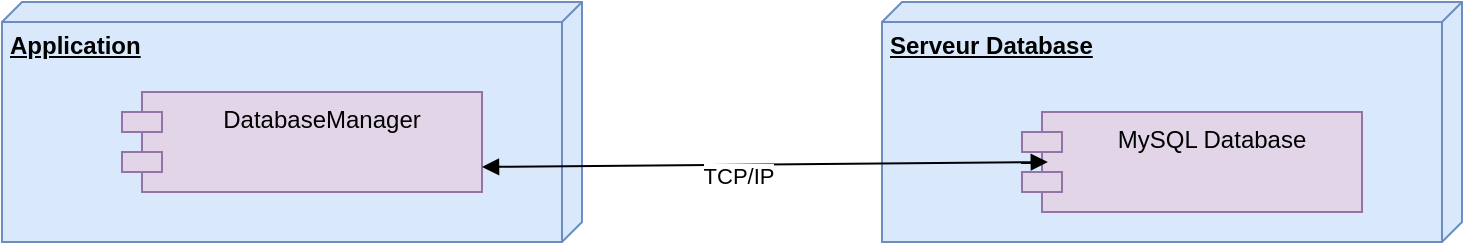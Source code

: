 <mxfile version="20.5.3" type="github">
  <diagram id="tWSCRparI_eyfr4BWFSb" name="Page-1">
    <mxGraphModel dx="1422" dy="737" grid="1" gridSize="10" guides="1" tooltips="1" connect="1" arrows="1" fold="1" page="1" pageScale="1" pageWidth="827" pageHeight="1169" math="0" shadow="0">
      <root>
        <mxCell id="0" />
        <mxCell id="1" parent="0" />
        <mxCell id="CN4mKpQYpGoXJpsEqqMO-1" value="&lt;b&gt;Application&lt;/b&gt;" style="verticalAlign=top;align=left;spacingTop=8;spacingLeft=2;spacingRight=12;shape=cube;size=10;direction=south;fontStyle=4;html=1;fillColor=#dae8fc;strokeColor=#6c8ebf;" vertex="1" parent="1">
          <mxGeometry x="50" y="280" width="290" height="120" as="geometry" />
        </mxCell>
        <mxCell id="CN4mKpQYpGoXJpsEqqMO-2" value="&lt;b&gt;Serveur Database&lt;/b&gt;" style="verticalAlign=top;align=left;spacingTop=8;spacingLeft=2;spacingRight=12;shape=cube;size=10;direction=south;fontStyle=4;html=1;fillColor=#dae8fc;strokeColor=#6c8ebf;" vertex="1" parent="1">
          <mxGeometry x="490" y="280" width="290" height="120" as="geometry" />
        </mxCell>
        <mxCell id="CN4mKpQYpGoXJpsEqqMO-4" value="MySQL Database" style="shape=module;align=left;spacingLeft=20;align=center;verticalAlign=top;fillColor=#e1d5e7;strokeColor=#9673a6;" vertex="1" parent="1">
          <mxGeometry x="560" y="335" width="170" height="50" as="geometry" />
        </mxCell>
        <mxCell id="CN4mKpQYpGoXJpsEqqMO-5" value="DatabaseManager" style="shape=module;align=left;spacingLeft=20;align=center;verticalAlign=top;fillColor=#e1d5e7;strokeColor=#9673a6;" vertex="1" parent="1">
          <mxGeometry x="110" y="325" width="180" height="50" as="geometry" />
        </mxCell>
        <mxCell id="CN4mKpQYpGoXJpsEqqMO-6" value="" style="endArrow=block;startArrow=block;endFill=1;startFill=1;html=1;rounded=0;entryX=0.076;entryY=0.5;entryDx=0;entryDy=0;entryPerimeter=0;exitX=1;exitY=0.75;exitDx=0;exitDy=0;" edge="1" parent="1" source="CN4mKpQYpGoXJpsEqqMO-5" target="CN4mKpQYpGoXJpsEqqMO-4">
          <mxGeometry width="160" relative="1" as="geometry">
            <mxPoint x="270" y="362.41" as="sourcePoint" />
            <mxPoint x="462.92" y="365" as="targetPoint" />
          </mxGeometry>
        </mxCell>
        <mxCell id="CN4mKpQYpGoXJpsEqqMO-7" value="TCP/IP" style="edgeLabel;html=1;align=center;verticalAlign=middle;resizable=0;points=[];" vertex="1" connectable="0" parent="CN4mKpQYpGoXJpsEqqMO-6">
          <mxGeometry x="-0.095" y="-5" relative="1" as="geometry">
            <mxPoint as="offset" />
          </mxGeometry>
        </mxCell>
      </root>
    </mxGraphModel>
  </diagram>
</mxfile>

